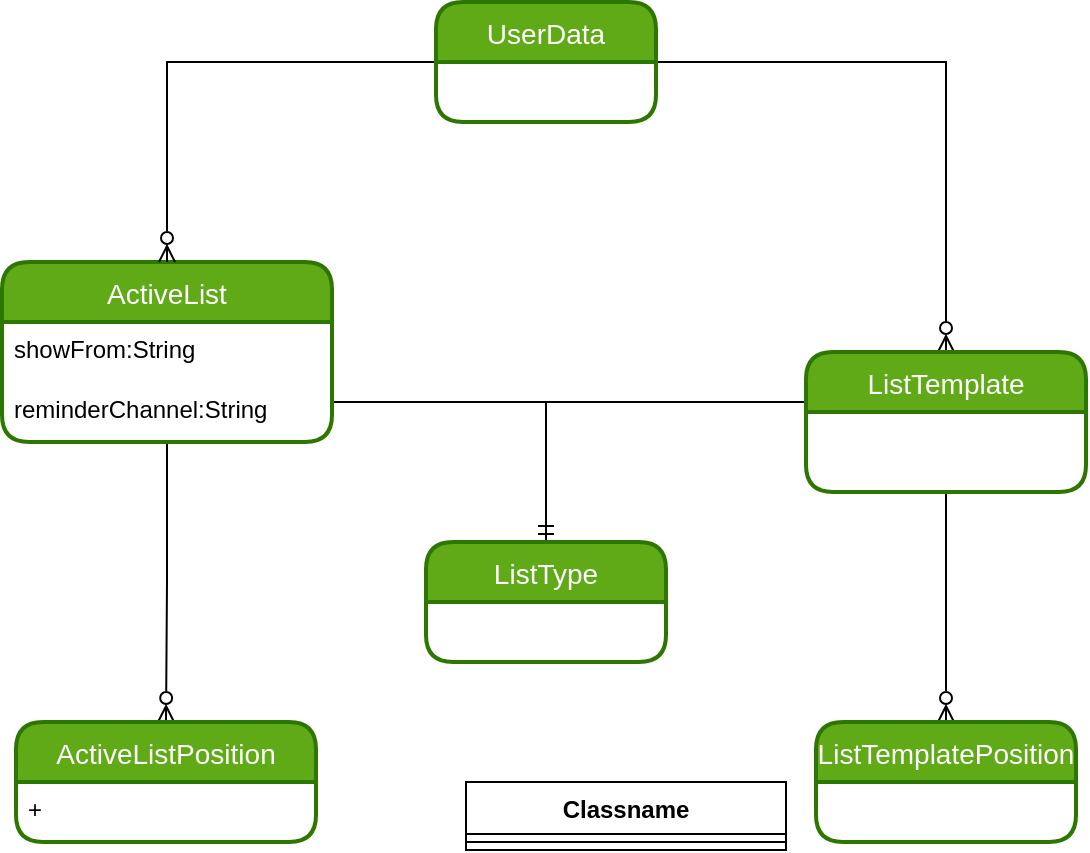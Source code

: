 <mxfile>
    <diagram id="NCa8i-V6rno_jmx5Ps5m" name="Seite-1">
        <mxGraphModel dx="845" dy="445" grid="1" gridSize="10" guides="1" tooltips="1" connect="1" arrows="1" fold="1" page="1" pageScale="1" pageWidth="827" pageHeight="1169" math="0" shadow="0">
            <root>
                <mxCell id="0"/>
                <mxCell id="1" parent="0"/>
                <mxCell id="iZKGCs96bQk30-Bz0-vp-14" style="edgeStyle=orthogonalEdgeStyle;rounded=0;orthogonalLoop=1;jettySize=auto;html=1;entryX=0.5;entryY=0;entryDx=0;entryDy=0;endArrow=ERzeroToMany;endFill=0;" parent="1" source="iZKGCs96bQk30-Bz0-vp-1" target="iZKGCs96bQk30-Bz0-vp-7" edge="1">
                    <mxGeometry relative="1" as="geometry"/>
                </mxCell>
                <mxCell id="iZKGCs96bQk30-Bz0-vp-17" style="edgeStyle=orthogonalEdgeStyle;rounded=0;orthogonalLoop=1;jettySize=auto;html=1;entryX=0.5;entryY=0;entryDx=0;entryDy=0;endArrow=ERmandOne;endFill=0;" parent="1" source="iZKGCs96bQk30-Bz0-vp-1" target="iZKGCs96bQk30-Bz0-vp-11" edge="1">
                    <mxGeometry relative="1" as="geometry">
                        <Array as="points">
                            <mxPoint x="420" y="280"/>
                        </Array>
                    </mxGeometry>
                </mxCell>
                <mxCell id="iZKGCs96bQk30-Bz0-vp-1" value="ActiveList" style="swimlane;childLayout=stackLayout;horizontal=1;startSize=30;horizontalStack=0;rounded=1;fontSize=14;fontStyle=0;strokeWidth=2;resizeParent=0;resizeLast=1;shadow=0;dashed=0;align=center;fillColor=#60a917;fontColor=#ffffff;strokeColor=#2D7600;" parent="1" vertex="1">
                    <mxGeometry x="148" y="210" width="165" height="90" as="geometry"/>
                </mxCell>
                <mxCell id="5" value="showFrom:String" style="text;strokeColor=none;fillColor=none;align=left;verticalAlign=top;spacingLeft=4;spacingRight=4;overflow=hidden;rotatable=0;points=[[0,0.5],[1,0.5]];portConstraint=eastwest;" vertex="1" parent="iZKGCs96bQk30-Bz0-vp-1">
                    <mxGeometry y="30" width="165" height="30" as="geometry"/>
                </mxCell>
                <mxCell id="6" value="reminderChannel:String" style="text;strokeColor=none;fillColor=none;align=left;verticalAlign=top;spacingLeft=4;spacingRight=4;overflow=hidden;rotatable=0;points=[[0,0.5],[1,0.5]];portConstraint=eastwest;" vertex="1" parent="iZKGCs96bQk30-Bz0-vp-1">
                    <mxGeometry y="60" width="165" height="30" as="geometry"/>
                </mxCell>
                <mxCell id="iZKGCs96bQk30-Bz0-vp-13" style="edgeStyle=orthogonalEdgeStyle;rounded=0;orthogonalLoop=1;jettySize=auto;html=1;entryX=0.5;entryY=0;entryDx=0;entryDy=0;endArrow=ERzeroToMany;endFill=0;" parent="1" source="iZKGCs96bQk30-Bz0-vp-3" target="iZKGCs96bQk30-Bz0-vp-1" edge="1">
                    <mxGeometry relative="1" as="geometry"/>
                </mxCell>
                <mxCell id="iZKGCs96bQk30-Bz0-vp-15" style="edgeStyle=orthogonalEdgeStyle;rounded=0;orthogonalLoop=1;jettySize=auto;html=1;entryX=0.5;entryY=0;entryDx=0;entryDy=0;endArrow=ERzeroToMany;endFill=0;" parent="1" source="iZKGCs96bQk30-Bz0-vp-3" target="iZKGCs96bQk30-Bz0-vp-5" edge="1">
                    <mxGeometry relative="1" as="geometry"/>
                </mxCell>
                <mxCell id="iZKGCs96bQk30-Bz0-vp-3" value="UserData" style="swimlane;childLayout=stackLayout;horizontal=1;startSize=30;horizontalStack=0;rounded=1;fontSize=14;fontStyle=0;strokeWidth=2;resizeParent=0;resizeLast=1;shadow=0;dashed=0;align=center;fillColor=#60a917;fontColor=#ffffff;strokeColor=#2D7600;" parent="1" vertex="1">
                    <mxGeometry x="365" y="80" width="110" height="60" as="geometry"/>
                </mxCell>
                <mxCell id="iZKGCs96bQk30-Bz0-vp-16" style="edgeStyle=orthogonalEdgeStyle;rounded=0;orthogonalLoop=1;jettySize=auto;html=1;entryX=0.5;entryY=0;entryDx=0;entryDy=0;endArrow=ERzeroToMany;endFill=0;" parent="1" source="iZKGCs96bQk30-Bz0-vp-5" target="iZKGCs96bQk30-Bz0-vp-9" edge="1">
                    <mxGeometry relative="1" as="geometry"/>
                </mxCell>
                <mxCell id="iZKGCs96bQk30-Bz0-vp-19" style="edgeStyle=orthogonalEdgeStyle;rounded=0;orthogonalLoop=1;jettySize=auto;html=1;entryX=0.5;entryY=0;entryDx=0;entryDy=0;endArrow=ERmandOne;endFill=0;" parent="1" source="iZKGCs96bQk30-Bz0-vp-5" target="iZKGCs96bQk30-Bz0-vp-11" edge="1">
                    <mxGeometry relative="1" as="geometry">
                        <Array as="points">
                            <mxPoint x="420" y="280"/>
                        </Array>
                    </mxGeometry>
                </mxCell>
                <mxCell id="iZKGCs96bQk30-Bz0-vp-5" value="ListTemplate" style="swimlane;childLayout=stackLayout;horizontal=1;startSize=30;horizontalStack=0;rounded=1;fontSize=14;fontStyle=0;strokeWidth=2;resizeParent=0;resizeLast=1;shadow=0;dashed=0;align=center;fillColor=#60a917;fontColor=#ffffff;strokeColor=#2D7600;" parent="1" vertex="1">
                    <mxGeometry x="550" y="255" width="140" height="70" as="geometry"/>
                </mxCell>
                <mxCell id="iZKGCs96bQk30-Bz0-vp-7" value="ActiveListPosition" style="swimlane;childLayout=stackLayout;horizontal=1;startSize=30;horizontalStack=0;rounded=1;fontSize=14;fontStyle=0;strokeWidth=2;resizeParent=0;resizeLast=1;shadow=0;dashed=0;align=center;fillColor=#60a917;fontColor=#ffffff;strokeColor=#2D7600;" parent="1" vertex="1">
                    <mxGeometry x="155" y="440" width="150" height="60" as="geometry"/>
                </mxCell>
                <mxCell id="3" value="+" style="text;strokeColor=none;fillColor=none;align=left;verticalAlign=top;spacingLeft=4;spacingRight=4;overflow=hidden;rotatable=0;points=[[0,0.5],[1,0.5]];portConstraint=eastwest;" vertex="1" parent="iZKGCs96bQk30-Bz0-vp-7">
                    <mxGeometry y="30" width="150" height="30" as="geometry"/>
                </mxCell>
                <mxCell id="iZKGCs96bQk30-Bz0-vp-9" value="ListTemplatePosition" style="swimlane;childLayout=stackLayout;horizontal=1;startSize=30;horizontalStack=0;rounded=1;fontSize=14;fontStyle=0;strokeWidth=2;resizeParent=0;resizeLast=1;shadow=0;dashed=0;align=center;fillColor=#60a917;fontColor=#ffffff;strokeColor=#2D7600;" parent="1" vertex="1">
                    <mxGeometry x="555" y="440" width="130" height="60" as="geometry"/>
                </mxCell>
                <mxCell id="iZKGCs96bQk30-Bz0-vp-11" value="ListType" style="swimlane;childLayout=stackLayout;horizontal=1;startSize=30;horizontalStack=0;rounded=1;fontSize=14;fontStyle=0;strokeWidth=2;resizeParent=0;resizeLast=1;shadow=0;dashed=0;align=center;fillColor=#60a917;fontColor=#ffffff;strokeColor=#2D7600;" parent="1" vertex="1">
                    <mxGeometry x="360" y="350" width="120" height="60" as="geometry"/>
                </mxCell>
                <mxCell id="2" value="Classname" style="swimlane;fontStyle=1;align=center;verticalAlign=top;childLayout=stackLayout;horizontal=1;startSize=26;horizontalStack=0;resizeParent=1;resizeParentMax=0;resizeLast=0;collapsible=1;marginBottom=0;" vertex="1" parent="1">
                    <mxGeometry x="380" y="470" width="160" height="34" as="geometry"/>
                </mxCell>
                <mxCell id="4" value="" style="line;strokeWidth=1;fillColor=none;align=left;verticalAlign=middle;spacingTop=-1;spacingLeft=3;spacingRight=3;rotatable=0;labelPosition=right;points=[];portConstraint=eastwest;" vertex="1" parent="2">
                    <mxGeometry y="26" width="160" height="8" as="geometry"/>
                </mxCell>
            </root>
        </mxGraphModel>
    </diagram>
</mxfile>